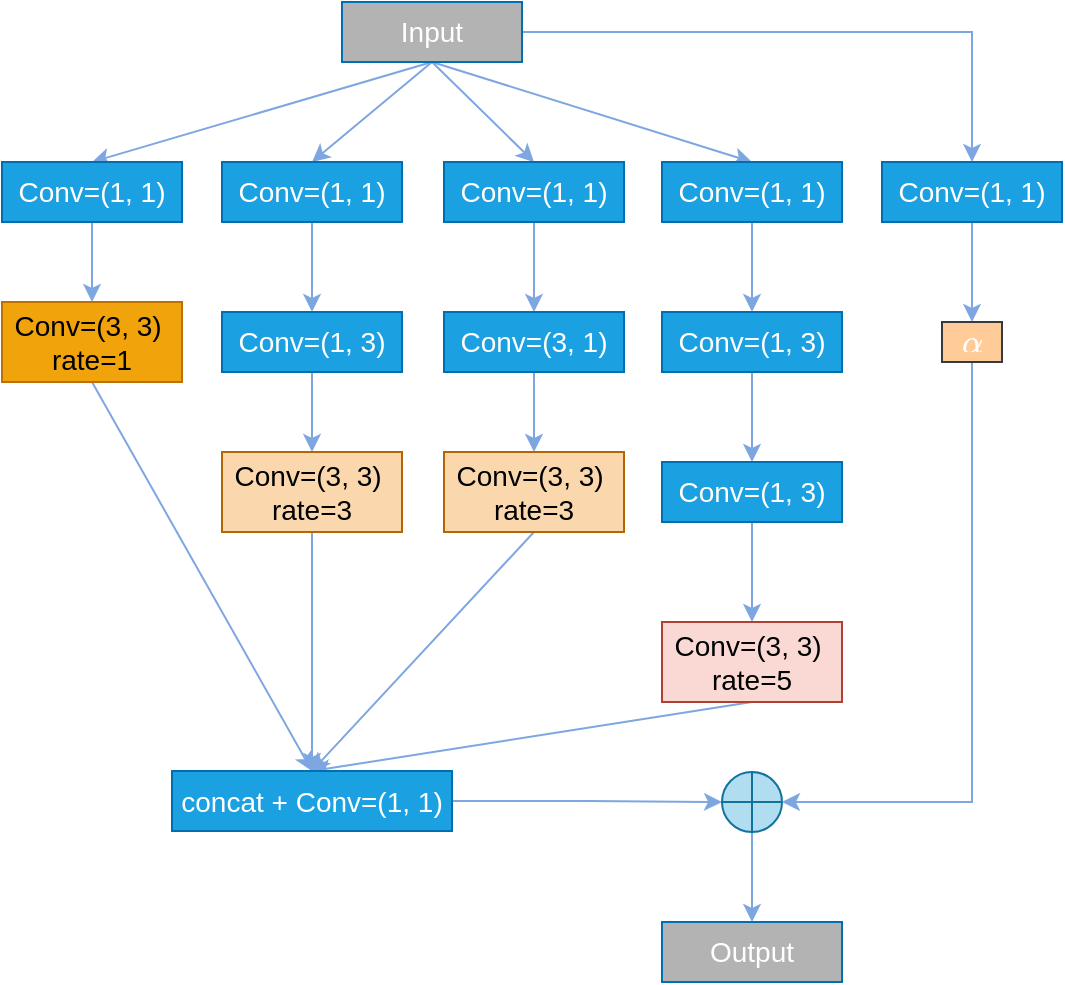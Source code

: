 <mxfile version="20.3.2" type="github">
  <diagram id="mEkcL-7bjmmDAodMm5J-" name="第 1 页">
    <mxGraphModel dx="216" dy="569" grid="1" gridSize="10" guides="1" tooltips="1" connect="1" arrows="1" fold="1" page="1" pageScale="1" pageWidth="827" pageHeight="1169" math="1" shadow="0">
      <root>
        <mxCell id="0" />
        <mxCell id="1" parent="0" />
        <mxCell id="9Sdn4gnSFWFlCo5KUVo0-25" style="rounded=0;orthogonalLoop=1;jettySize=auto;html=1;entryX=0.5;entryY=0;entryDx=0;entryDy=0;exitX=0.5;exitY=1;exitDx=0;exitDy=0;strokeColor=#7EA6E0;" edge="1" parent="1" source="9Sdn4gnSFWFlCo5KUVo0-10" target="9Sdn4gnSFWFlCo5KUVo0-11">
          <mxGeometry relative="1" as="geometry">
            <mxPoint x="1130" y="125" as="sourcePoint" />
          </mxGeometry>
        </mxCell>
        <mxCell id="9Sdn4gnSFWFlCo5KUVo0-26" style="rounded=0;orthogonalLoop=1;jettySize=auto;html=1;entryX=0.5;entryY=0;entryDx=0;entryDy=0;strokeColor=#7EA6E0;exitX=0.5;exitY=1;exitDx=0;exitDy=0;" edge="1" parent="1" source="9Sdn4gnSFWFlCo5KUVo0-10" target="9Sdn4gnSFWFlCo5KUVo0-12">
          <mxGeometry relative="1" as="geometry" />
        </mxCell>
        <mxCell id="9Sdn4gnSFWFlCo5KUVo0-27" style="rounded=0;orthogonalLoop=1;jettySize=auto;html=1;strokeColor=#7EA6E0;exitX=0.5;exitY=1;exitDx=0;exitDy=0;entryX=0.5;entryY=0;entryDx=0;entryDy=0;" edge="1" parent="1" source="9Sdn4gnSFWFlCo5KUVo0-10" target="9Sdn4gnSFWFlCo5KUVo0-13">
          <mxGeometry relative="1" as="geometry">
            <mxPoint x="1140" y="125" as="sourcePoint" />
          </mxGeometry>
        </mxCell>
        <mxCell id="9Sdn4gnSFWFlCo5KUVo0-28" style="rounded=0;orthogonalLoop=1;jettySize=auto;html=1;exitX=0.5;exitY=1;exitDx=0;exitDy=0;strokeColor=#7EA6E0;entryX=0.5;entryY=0;entryDx=0;entryDy=0;" edge="1" parent="1" source="9Sdn4gnSFWFlCo5KUVo0-10" target="9Sdn4gnSFWFlCo5KUVo0-14">
          <mxGeometry relative="1" as="geometry" />
        </mxCell>
        <mxCell id="9Sdn4gnSFWFlCo5KUVo0-29" style="edgeStyle=orthogonalEdgeStyle;rounded=0;orthogonalLoop=1;jettySize=auto;html=1;entryX=0.5;entryY=0;entryDx=0;entryDy=0;strokeColor=#7EA6E0;" edge="1" parent="1" source="9Sdn4gnSFWFlCo5KUVo0-10" target="9Sdn4gnSFWFlCo5KUVo0-15">
          <mxGeometry relative="1" as="geometry" />
        </mxCell>
        <mxCell id="9Sdn4gnSFWFlCo5KUVo0-10" value="Input" style="rounded=0;whiteSpace=wrap;html=1;fillColor=#B3B3B3;fontColor=#ffffff;strokeColor=#006EAF;fontSize=14;" vertex="1" parent="1">
          <mxGeometry x="1090" y="95" width="90" height="30" as="geometry" />
        </mxCell>
        <mxCell id="9Sdn4gnSFWFlCo5KUVo0-36" style="edgeStyle=none;rounded=0;orthogonalLoop=1;jettySize=auto;html=1;entryX=0.5;entryY=0;entryDx=0;entryDy=0;strokeColor=#7EA6E0;" edge="1" parent="1" source="9Sdn4gnSFWFlCo5KUVo0-11" target="9Sdn4gnSFWFlCo5KUVo0-16">
          <mxGeometry relative="1" as="geometry" />
        </mxCell>
        <mxCell id="9Sdn4gnSFWFlCo5KUVo0-11" value="Conv=(1, 1)" style="rounded=0;whiteSpace=wrap;html=1;fillColor=#1ba1e2;fontColor=#ffffff;strokeColor=#006EAF;fontSize=14;" vertex="1" parent="1">
          <mxGeometry x="920" y="175" width="90" height="30" as="geometry" />
        </mxCell>
        <mxCell id="9Sdn4gnSFWFlCo5KUVo0-35" style="edgeStyle=none;rounded=0;orthogonalLoop=1;jettySize=auto;html=1;entryX=0.5;entryY=0;entryDx=0;entryDy=0;strokeColor=#7EA6E0;" edge="1" parent="1" source="9Sdn4gnSFWFlCo5KUVo0-12" target="9Sdn4gnSFWFlCo5KUVo0-17">
          <mxGeometry relative="1" as="geometry" />
        </mxCell>
        <mxCell id="9Sdn4gnSFWFlCo5KUVo0-12" value="Conv=(1, 1)" style="rounded=0;whiteSpace=wrap;html=1;fillColor=#1ba1e2;fontColor=#ffffff;strokeColor=#006EAF;fontSize=14;" vertex="1" parent="1">
          <mxGeometry x="1030" y="175" width="90" height="30" as="geometry" />
        </mxCell>
        <mxCell id="9Sdn4gnSFWFlCo5KUVo0-34" style="edgeStyle=none;rounded=0;orthogonalLoop=1;jettySize=auto;html=1;entryX=0.5;entryY=0;entryDx=0;entryDy=0;strokeColor=#7EA6E0;" edge="1" parent="1" source="9Sdn4gnSFWFlCo5KUVo0-13" target="9Sdn4gnSFWFlCo5KUVo0-18">
          <mxGeometry relative="1" as="geometry" />
        </mxCell>
        <mxCell id="9Sdn4gnSFWFlCo5KUVo0-13" value="Conv=(1, 1)" style="rounded=0;whiteSpace=wrap;html=1;fillColor=#1ba1e2;fontColor=#ffffff;strokeColor=#006EAF;fontSize=14;" vertex="1" parent="1">
          <mxGeometry x="1141" y="175" width="90" height="30" as="geometry" />
        </mxCell>
        <mxCell id="9Sdn4gnSFWFlCo5KUVo0-33" style="edgeStyle=none;rounded=0;orthogonalLoop=1;jettySize=auto;html=1;entryX=0.5;entryY=0;entryDx=0;entryDy=0;strokeColor=#7EA6E0;" edge="1" parent="1" source="9Sdn4gnSFWFlCo5KUVo0-14" target="9Sdn4gnSFWFlCo5KUVo0-19">
          <mxGeometry relative="1" as="geometry" />
        </mxCell>
        <mxCell id="9Sdn4gnSFWFlCo5KUVo0-14" value="Conv=(1, 1)" style="rounded=0;whiteSpace=wrap;html=1;fillColor=#1ba1e2;fontColor=#ffffff;strokeColor=#006EAF;fontSize=14;" vertex="1" parent="1">
          <mxGeometry x="1250" y="175" width="90" height="30" as="geometry" />
        </mxCell>
        <mxCell id="9Sdn4gnSFWFlCo5KUVo0-42" style="edgeStyle=none;rounded=0;orthogonalLoop=1;jettySize=auto;html=1;entryX=0.5;entryY=0;entryDx=0;entryDy=0;strokeColor=#7EA6E0;" edge="1" parent="1" source="9Sdn4gnSFWFlCo5KUVo0-15" target="9Sdn4gnSFWFlCo5KUVo0-41">
          <mxGeometry relative="1" as="geometry" />
        </mxCell>
        <mxCell id="9Sdn4gnSFWFlCo5KUVo0-15" value="Conv=(1, 1)" style="rounded=0;whiteSpace=wrap;html=1;fillColor=#1ba1e2;fontColor=#ffffff;strokeColor=#006EAF;fontSize=14;" vertex="1" parent="1">
          <mxGeometry x="1360" y="175" width="90" height="30" as="geometry" />
        </mxCell>
        <mxCell id="9Sdn4gnSFWFlCo5KUVo0-55" style="rounded=0;orthogonalLoop=1;jettySize=auto;html=1;strokeColor=#7EA6E0;entryX=0.5;entryY=0;entryDx=0;entryDy=0;exitX=0.5;exitY=1;exitDx=0;exitDy=0;" edge="1" parent="1" source="9Sdn4gnSFWFlCo5KUVo0-16" target="9Sdn4gnSFWFlCo5KUVo0-24">
          <mxGeometry relative="1" as="geometry" />
        </mxCell>
        <mxCell id="9Sdn4gnSFWFlCo5KUVo0-16" value="Conv=(3, 3)&amp;nbsp;&lt;br&gt;rate=1" style="rounded=0;whiteSpace=wrap;html=1;fillColor=#f0a30a;fontColor=#000000;strokeColor=#BD7000;fontSize=14;" vertex="1" parent="1">
          <mxGeometry x="920" y="245" width="90" height="40" as="geometry" />
        </mxCell>
        <mxCell id="9Sdn4gnSFWFlCo5KUVo0-47" style="edgeStyle=orthogonalEdgeStyle;rounded=0;orthogonalLoop=1;jettySize=auto;html=1;entryX=0.5;entryY=0;entryDx=0;entryDy=0;strokeColor=#7EA6E0;" edge="1" parent="1" source="9Sdn4gnSFWFlCo5KUVo0-17" target="9Sdn4gnSFWFlCo5KUVo0-22">
          <mxGeometry relative="1" as="geometry" />
        </mxCell>
        <mxCell id="9Sdn4gnSFWFlCo5KUVo0-17" value="Conv=(1, 3)" style="rounded=0;whiteSpace=wrap;html=1;fillColor=#1ba1e2;fontColor=#ffffff;strokeColor=#006EAF;fontSize=14;" vertex="1" parent="1">
          <mxGeometry x="1030" y="250" width="90" height="30" as="geometry" />
        </mxCell>
        <mxCell id="9Sdn4gnSFWFlCo5KUVo0-48" style="edgeStyle=orthogonalEdgeStyle;rounded=0;orthogonalLoop=1;jettySize=auto;html=1;strokeColor=#7EA6E0;" edge="1" parent="1" source="9Sdn4gnSFWFlCo5KUVo0-18" target="9Sdn4gnSFWFlCo5KUVo0-21">
          <mxGeometry relative="1" as="geometry" />
        </mxCell>
        <mxCell id="9Sdn4gnSFWFlCo5KUVo0-18" value="Conv=(3, 1)" style="rounded=0;whiteSpace=wrap;html=1;fillColor=#1ba1e2;fontColor=#ffffff;strokeColor=#006EAF;fontSize=14;" vertex="1" parent="1">
          <mxGeometry x="1141" y="250" width="90" height="30" as="geometry" />
        </mxCell>
        <mxCell id="9Sdn4gnSFWFlCo5KUVo0-49" style="edgeStyle=orthogonalEdgeStyle;rounded=0;orthogonalLoop=1;jettySize=auto;html=1;entryX=0.5;entryY=0;entryDx=0;entryDy=0;strokeColor=#7EA6E0;" edge="1" parent="1" source="9Sdn4gnSFWFlCo5KUVo0-19" target="9Sdn4gnSFWFlCo5KUVo0-20">
          <mxGeometry relative="1" as="geometry" />
        </mxCell>
        <mxCell id="9Sdn4gnSFWFlCo5KUVo0-19" value="Conv=(1, 3)" style="rounded=0;whiteSpace=wrap;html=1;fillColor=#1ba1e2;fontColor=#ffffff;strokeColor=#006EAF;fontSize=14;" vertex="1" parent="1">
          <mxGeometry x="1250" y="250" width="90" height="30" as="geometry" />
        </mxCell>
        <mxCell id="9Sdn4gnSFWFlCo5KUVo0-53" style="edgeStyle=orthogonalEdgeStyle;rounded=0;orthogonalLoop=1;jettySize=auto;html=1;strokeColor=#7EA6E0;" edge="1" parent="1" source="9Sdn4gnSFWFlCo5KUVo0-20" target="9Sdn4gnSFWFlCo5KUVo0-23">
          <mxGeometry relative="1" as="geometry" />
        </mxCell>
        <mxCell id="9Sdn4gnSFWFlCo5KUVo0-20" value="Conv=(1, 3)" style="rounded=0;whiteSpace=wrap;html=1;fillColor=#1ba1e2;fontColor=#ffffff;strokeColor=#006EAF;fontSize=14;" vertex="1" parent="1">
          <mxGeometry x="1250" y="325" width="90" height="30" as="geometry" />
        </mxCell>
        <mxCell id="9Sdn4gnSFWFlCo5KUVo0-57" style="rounded=0;orthogonalLoop=1;jettySize=auto;html=1;entryX=0.5;entryY=0;entryDx=0;entryDy=0;strokeColor=#7EA6E0;exitX=0.5;exitY=1;exitDx=0;exitDy=0;" edge="1" parent="1" source="9Sdn4gnSFWFlCo5KUVo0-21" target="9Sdn4gnSFWFlCo5KUVo0-24">
          <mxGeometry relative="1" as="geometry" />
        </mxCell>
        <mxCell id="9Sdn4gnSFWFlCo5KUVo0-21" value="Conv=(3, 3)&amp;nbsp;&lt;br&gt;rate=3" style="rounded=0;whiteSpace=wrap;html=1;fillColor=#fad7ac;strokeColor=#b46504;fontSize=14;" vertex="1" parent="1">
          <mxGeometry x="1141" y="320" width="90" height="40" as="geometry" />
        </mxCell>
        <mxCell id="9Sdn4gnSFWFlCo5KUVo0-56" style="rounded=0;orthogonalLoop=1;jettySize=auto;html=1;entryX=0.5;entryY=0;entryDx=0;entryDy=0;strokeColor=#7EA6E0;exitX=0.5;exitY=1;exitDx=0;exitDy=0;" edge="1" parent="1" source="9Sdn4gnSFWFlCo5KUVo0-22" target="9Sdn4gnSFWFlCo5KUVo0-24">
          <mxGeometry relative="1" as="geometry" />
        </mxCell>
        <mxCell id="9Sdn4gnSFWFlCo5KUVo0-22" value="Conv=(3, 3)&amp;nbsp;&lt;br&gt;rate=3" style="rounded=0;whiteSpace=wrap;html=1;fillColor=#fad7ac;strokeColor=#b46504;fontSize=14;" vertex="1" parent="1">
          <mxGeometry x="1030" y="320" width="90" height="40" as="geometry" />
        </mxCell>
        <mxCell id="9Sdn4gnSFWFlCo5KUVo0-58" style="rounded=0;orthogonalLoop=1;jettySize=auto;html=1;entryX=0.5;entryY=0;entryDx=0;entryDy=0;strokeColor=#7EA6E0;exitX=0.5;exitY=1;exitDx=0;exitDy=0;" edge="1" parent="1" source="9Sdn4gnSFWFlCo5KUVo0-23" target="9Sdn4gnSFWFlCo5KUVo0-24">
          <mxGeometry relative="1" as="geometry" />
        </mxCell>
        <mxCell id="9Sdn4gnSFWFlCo5KUVo0-23" value="Conv=(3, 3)&amp;nbsp;&lt;br&gt;rate=5" style="rounded=0;whiteSpace=wrap;html=1;fillColor=#fad9d5;strokeColor=#ae4132;fontSize=14;" vertex="1" parent="1">
          <mxGeometry x="1250" y="405" width="90" height="40" as="geometry" />
        </mxCell>
        <mxCell id="9Sdn4gnSFWFlCo5KUVo0-60" style="edgeStyle=orthogonalEdgeStyle;rounded=0;orthogonalLoop=1;jettySize=auto;html=1;entryX=0;entryY=0.5;entryDx=0;entryDy=0;strokeColor=#7EA6E0;" edge="1" parent="1" source="9Sdn4gnSFWFlCo5KUVo0-24" target="9Sdn4gnSFWFlCo5KUVo0-30">
          <mxGeometry relative="1" as="geometry" />
        </mxCell>
        <mxCell id="9Sdn4gnSFWFlCo5KUVo0-24" value="concat + Conv=(1, 1)" style="rounded=0;whiteSpace=wrap;html=1;fillColor=#1ba1e2;fontColor=#ffffff;strokeColor=#006EAF;fontSize=14;" vertex="1" parent="1">
          <mxGeometry x="1005" y="479.5" width="140" height="30" as="geometry" />
        </mxCell>
        <mxCell id="9Sdn4gnSFWFlCo5KUVo0-61" style="edgeStyle=orthogonalEdgeStyle;rounded=0;orthogonalLoop=1;jettySize=auto;html=1;entryX=0.5;entryY=0;entryDx=0;entryDy=0;strokeColor=#7EA6E0;" edge="1" parent="1" source="9Sdn4gnSFWFlCo5KUVo0-30" target="9Sdn4gnSFWFlCo5KUVo0-32">
          <mxGeometry relative="1" as="geometry" />
        </mxCell>
        <mxCell id="9Sdn4gnSFWFlCo5KUVo0-30" value="" style="shape=orEllipse;perimeter=ellipsePerimeter;whiteSpace=wrap;html=1;backgroundOutline=1;fillColor=#b1ddf0;strokeColor=#10739e;" vertex="1" parent="1">
          <mxGeometry x="1280" y="480" width="30" height="30" as="geometry" />
        </mxCell>
        <mxCell id="9Sdn4gnSFWFlCo5KUVo0-32" value="Output" style="rounded=0;whiteSpace=wrap;html=1;fillColor=#B3B3B3;fontColor=#ffffff;strokeColor=#006EAF;fontSize=14;" vertex="1" parent="1">
          <mxGeometry x="1250" y="555" width="90" height="30" as="geometry" />
        </mxCell>
        <mxCell id="9Sdn4gnSFWFlCo5KUVo0-62" style="edgeStyle=orthogonalEdgeStyle;rounded=0;orthogonalLoop=1;jettySize=auto;html=1;entryX=1;entryY=0.5;entryDx=0;entryDy=0;strokeColor=#7EA6E0;" edge="1" parent="1" source="9Sdn4gnSFWFlCo5KUVo0-41" target="9Sdn4gnSFWFlCo5KUVo0-30">
          <mxGeometry relative="1" as="geometry">
            <Array as="points">
              <mxPoint x="1405" y="495" />
            </Array>
          </mxGeometry>
        </mxCell>
        <mxCell id="9Sdn4gnSFWFlCo5KUVo0-41" value="&lt;font color=&quot;#ffffff&quot;&gt;&lt;svg style=&quot;vertical-align: -0.025ex;&quot; xmlns:xlink=&quot;http://www.w3.org/1999/xlink&quot; viewBox=&quot;0 -442 640 453&quot; role=&quot;img&quot; height=&quot;1.025ex&quot; width=&quot;1.448ex&quot; xmlns=&quot;http://www.w3.org/2000/svg&quot;&gt;&lt;defs&gt;&lt;path d=&quot;M34 156Q34 270 120 356T309 442Q379 442 421 402T478 304Q484 275 485 237V208Q534 282 560 374Q564 388 566 390T582 393Q603 393 603 385Q603 376 594 346T558 261T497 161L486 147L487 123Q489 67 495 47T514 26Q528 28 540 37T557 60Q559 67 562 68T577 70Q597 70 597 62Q597 56 591 43Q579 19 556 5T512 -10H505Q438 -10 414 62L411 69L400 61Q390 53 370 41T325 18T267 -2T203 -11Q124 -11 79 39T34 156ZM208 26Q257 26 306 47T379 90L403 112Q401 255 396 290Q382 405 304 405Q235 405 183 332Q156 292 139 224T121 120Q121 71 146 49T208 26Z&quot; id=&quot;MJX-2-TEX-I-1D6FC&quot;&gt;&lt;/path&gt;&lt;/defs&gt;&lt;g transform=&quot;scale(1,-1)&quot; stroke-width=&quot;0&quot; fill=&quot;currentColor&quot; stroke=&quot;currentColor&quot;&gt;&lt;g data-mml-node=&quot;math&quot;&gt;&lt;g data-mml-node=&quot;mi&quot;&gt;&lt;use xlink:href=&quot;#MJX-2-TEX-I-1D6FC&quot; data-c=&quot;1D6FC&quot;&gt;&lt;/use&gt;&lt;/g&gt;&lt;/g&gt;&lt;/g&gt;&lt;/svg&gt;&lt;/font&gt;" style="rounded=1;whiteSpace=wrap;html=1;fillColor=#ffcc99;strokeColor=#36393d;fontSize=14;arcSize=0;" vertex="1" parent="1">
          <mxGeometry x="1390" y="255" width="30" height="20" as="geometry" />
        </mxCell>
      </root>
    </mxGraphModel>
  </diagram>
</mxfile>
